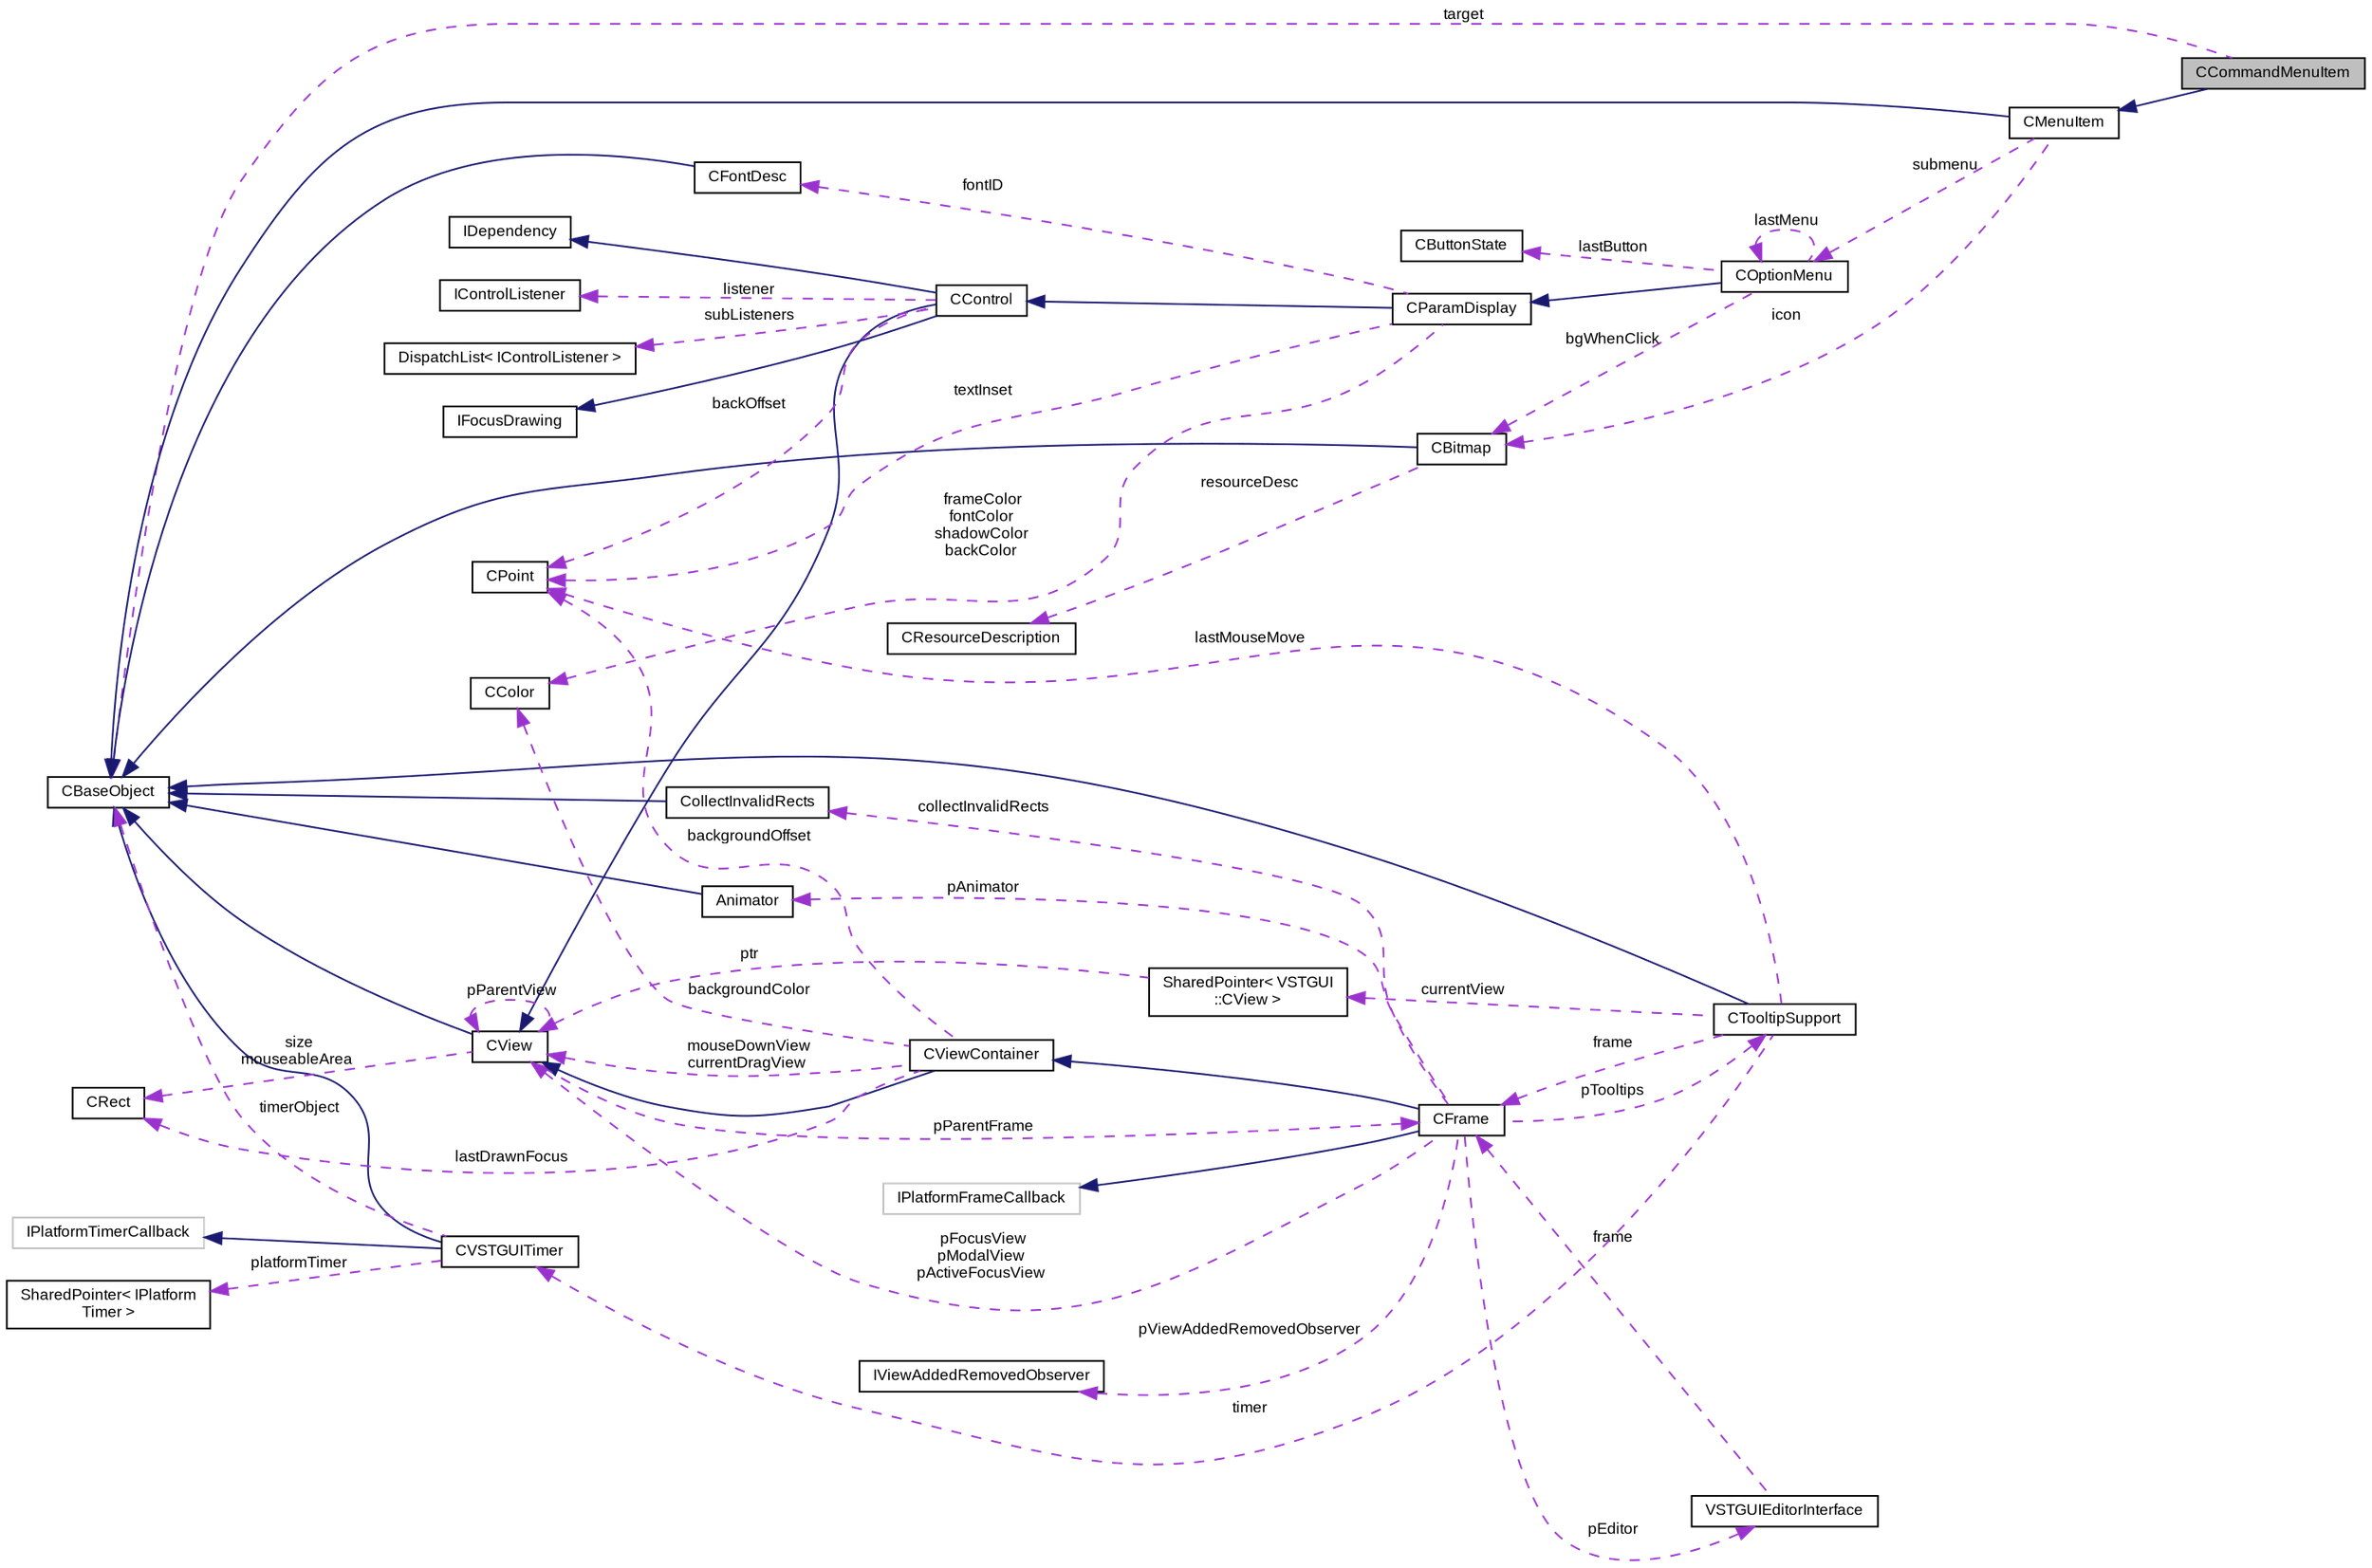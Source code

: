 digraph "CCommandMenuItem"
{
  bgcolor="transparent";
  edge [fontname="Arial",fontsize="9",labelfontname="Arial",labelfontsize="9"];
  node [fontname="Arial",fontsize="9",shape=record];
  rankdir="LR";
  Node1 [label="CCommandMenuItem",height=0.2,width=0.4,color="black", fillcolor="grey75", style="filled" fontcolor="black"];
  Node2 -> Node1 [dir="back",color="midnightblue",fontsize="9",style="solid",fontname="Arial"];
  Node2 [label="CMenuItem",height=0.2,width=0.4,color="black",URL="$class_v_s_t_g_u_i_1_1_c_menu_item.html",tooltip="a menu item "];
  Node3 -> Node2 [dir="back",color="midnightblue",fontsize="9",style="solid",fontname="Arial"];
  Node3 [label="CBaseObject",height=0.2,width=0.4,color="black",URL="$class_v_s_t_g_u_i_1_1_c_base_object.html",tooltip="Base Object with reference counter. "];
  Node4 -> Node2 [dir="back",color="darkorchid3",fontsize="9",style="dashed",label=" icon" ,fontname="Arial"];
  Node4 [label="CBitmap",height=0.2,width=0.4,color="black",URL="$class_v_s_t_g_u_i_1_1_c_bitmap.html",tooltip="Encapsulates various platform depended kinds of bitmaps. "];
  Node3 -> Node4 [dir="back",color="midnightblue",fontsize="9",style="solid",fontname="Arial"];
  Node5 -> Node4 [dir="back",color="darkorchid3",fontsize="9",style="dashed",label=" resourceDesc" ,fontname="Arial"];
  Node5 [label="CResourceDescription",height=0.2,width=0.4,color="black",URL="$class_v_s_t_g_u_i_1_1_c_resource_description.html",tooltip="Describes a resource by name or by ID. "];
  Node6 -> Node2 [dir="back",color="darkorchid3",fontsize="9",style="dashed",label=" submenu" ,fontname="Arial"];
  Node6 [label="COptionMenu",height=0.2,width=0.4,color="black",URL="$class_v_s_t_g_u_i_1_1_c_option_menu.html",tooltip="a popup menu control "];
  Node7 -> Node6 [dir="back",color="midnightblue",fontsize="9",style="solid",fontname="Arial"];
  Node7 [label="CParamDisplay",height=0.2,width=0.4,color="black",URL="$class_v_s_t_g_u_i_1_1_c_param_display.html",tooltip="a parameter display "];
  Node8 -> Node7 [dir="back",color="midnightblue",fontsize="9",style="solid",fontname="Arial"];
  Node8 [label="CControl",height=0.2,width=0.4,color="black",URL="$class_v_s_t_g_u_i_1_1_c_control.html",tooltip="base class of all VSTGUI controls "];
  Node9 -> Node8 [dir="back",color="midnightblue",fontsize="9",style="solid",fontname="Arial"];
  Node9 [label="CView",height=0.2,width=0.4,color="black",URL="$class_v_s_t_g_u_i_1_1_c_view.html",tooltip="Base Class of all view objects. "];
  Node3 -> Node9 [dir="back",color="midnightblue",fontsize="9",style="solid",fontname="Arial"];
  Node10 -> Node9 [dir="back",color="darkorchid3",fontsize="9",style="dashed",label=" pParentFrame" ,fontname="Arial"];
  Node10 [label="CFrame",height=0.2,width=0.4,color="black",URL="$class_v_s_t_g_u_i_1_1_c_frame.html",tooltip="The CFrame is the parent container of all views. "];
  Node11 -> Node10 [dir="back",color="midnightblue",fontsize="9",style="solid",fontname="Arial"];
  Node11 [label="CViewContainer",height=0.2,width=0.4,color="black",URL="$class_v_s_t_g_u_i_1_1_c_view_container.html",tooltip="Container Class of CView objects. "];
  Node9 -> Node11 [dir="back",color="midnightblue",fontsize="9",style="solid",fontname="Arial"];
  Node9 -> Node11 [dir="back",color="darkorchid3",fontsize="9",style="dashed",label=" mouseDownView\ncurrentDragView" ,fontname="Arial"];
  Node12 -> Node11 [dir="back",color="darkorchid3",fontsize="9",style="dashed",label=" backgroundOffset" ,fontname="Arial"];
  Node12 [label="CPoint",height=0.2,width=0.4,color="black",URL="$struct_v_s_t_g_u_i_1_1_c_point.html",tooltip="Point structure. "];
  Node13 -> Node11 [dir="back",color="darkorchid3",fontsize="9",style="dashed",label=" backgroundColor" ,fontname="Arial"];
  Node13 [label="CColor",height=0.2,width=0.4,color="black",URL="$struct_v_s_t_g_u_i_1_1_c_color.html",tooltip="RGBA Color structure. "];
  Node14 -> Node11 [dir="back",color="darkorchid3",fontsize="9",style="dashed",label=" lastDrawnFocus" ,fontname="Arial"];
  Node14 [label="CRect",height=0.2,width=0.4,color="black",URL="$struct_v_s_t_g_u_i_1_1_c_rect.html",tooltip="Rect structure. "];
  Node15 -> Node10 [dir="back",color="midnightblue",fontsize="9",style="solid",fontname="Arial"];
  Node15 [label="IPlatformFrameCallback",height=0.2,width=0.4,color="grey75"];
  Node16 -> Node10 [dir="back",color="darkorchid3",fontsize="9",style="dashed",label=" pViewAddedRemovedObserver" ,fontname="Arial"];
  Node16 [label="IViewAddedRemovedObserver",height=0.2,width=0.4,color="black",URL="$class_v_s_t_g_u_i_1_1_i_view_added_removed_observer.html",tooltip="view added removed observer interface for CFrame "];
  Node9 -> Node10 [dir="back",color="darkorchid3",fontsize="9",style="dashed",label=" pFocusView\npModalView\npActiveFocusView" ,fontname="Arial"];
  Node17 -> Node10 [dir="back",color="darkorchid3",fontsize="9",style="dashed",label=" collectInvalidRects" ,fontname="Arial"];
  Node17 [label="CollectInvalidRects",height=0.2,width=0.4,color="black",URL="$struct_v_s_t_g_u_i_1_1_c_frame_1_1_collect_invalid_rects.html"];
  Node3 -> Node17 [dir="back",color="midnightblue",fontsize="9",style="solid",fontname="Arial"];
  Node18 -> Node10 [dir="back",color="darkorchid3",fontsize="9",style="dashed",label=" pAnimator" ,fontname="Arial"];
  Node18 [label="Animator",height=0.2,width=0.4,color="black",URL="$class_v_s_t_g_u_i_1_1_animation_1_1_animator.html",tooltip="Animation runner. "];
  Node3 -> Node18 [dir="back",color="midnightblue",fontsize="9",style="solid",fontname="Arial"];
  Node19 -> Node10 [dir="back",color="darkorchid3",fontsize="9",style="dashed",label=" pTooltips" ,fontname="Arial"];
  Node19 [label="CTooltipSupport",height=0.2,width=0.4,color="black",URL="$class_v_s_t_g_u_i_1_1_c_tooltip_support.html",tooltip="Generic Tooltip Support class. "];
  Node3 -> Node19 [dir="back",color="midnightblue",fontsize="9",style="solid",fontname="Arial"];
  Node10 -> Node19 [dir="back",color="darkorchid3",fontsize="9",style="dashed",label=" frame" ,fontname="Arial"];
  Node12 -> Node19 [dir="back",color="darkorchid3",fontsize="9",style="dashed",label=" lastMouseMove" ,fontname="Arial"];
  Node20 -> Node19 [dir="back",color="darkorchid3",fontsize="9",style="dashed",label=" timer" ,fontname="Arial"];
  Node20 [label="CVSTGUITimer",height=0.2,width=0.4,color="black",URL="$class_v_s_t_g_u_i_1_1_c_v_s_t_g_u_i_timer.html",tooltip="A timer class, which posts timer messages to CBaseObjects or calls a lambda function (c++11 only)..."];
  Node3 -> Node20 [dir="back",color="midnightblue",fontsize="9",style="solid",fontname="Arial"];
  Node21 -> Node20 [dir="back",color="midnightblue",fontsize="9",style="solid",fontname="Arial"];
  Node21 [label="IPlatformTimerCallback",height=0.2,width=0.4,color="grey75"];
  Node3 -> Node20 [dir="back",color="darkorchid3",fontsize="9",style="dashed",label=" timerObject" ,fontname="Arial"];
  Node22 -> Node20 [dir="back",color="darkorchid3",fontsize="9",style="dashed",label=" platformTimer" ,fontname="Arial"];
  Node22 [label="SharedPointer\< IPlatform\lTimer \>",height=0.2,width=0.4,color="black",URL="$class_v_s_t_g_u_i_1_1_shared_pointer.html"];
  Node23 -> Node19 [dir="back",color="darkorchid3",fontsize="9",style="dashed",label=" currentView" ,fontname="Arial"];
  Node23 [label="SharedPointer\< VSTGUI\l::CView \>",height=0.2,width=0.4,color="black",URL="$class_v_s_t_g_u_i_1_1_shared_pointer.html"];
  Node9 -> Node23 [dir="back",color="darkorchid3",fontsize="9",style="dashed",label=" ptr" ,fontname="Arial"];
  Node24 -> Node10 [dir="back",color="darkorchid3",fontsize="9",style="dashed",label=" pEditor" ,fontname="Arial"];
  Node24 [label="VSTGUIEditorInterface",height=0.2,width=0.4,color="black",URL="$class_v_s_t_g_u_i_1_1_v_s_t_g_u_i_editor_interface.html"];
  Node10 -> Node24 [dir="back",color="darkorchid3",fontsize="9",style="dashed",label=" frame" ,fontname="Arial"];
  Node9 -> Node9 [dir="back",color="darkorchid3",fontsize="9",style="dashed",label=" pParentView" ,fontname="Arial"];
  Node14 -> Node9 [dir="back",color="darkorchid3",fontsize="9",style="dashed",label=" size\nmouseableArea" ,fontname="Arial"];
  Node25 -> Node8 [dir="back",color="midnightblue",fontsize="9",style="solid",fontname="Arial"];
  Node25 [label="IFocusDrawing",height=0.2,width=0.4,color="black",URL="$class_v_s_t_g_u_i_1_1_i_focus_drawing.html",tooltip="Custom focus drawing interface. "];
  Node26 -> Node8 [dir="back",color="midnightblue",fontsize="9",style="solid",fontname="Arial"];
  Node26 [label="IDependency",height=0.2,width=0.4,color="black",URL="$class_v_s_t_g_u_i_1_1_i_dependency.html",tooltip="simple dependency between objects. "];
  Node27 -> Node8 [dir="back",color="darkorchid3",fontsize="9",style="dashed",label=" listener" ,fontname="Arial"];
  Node27 [label="IControlListener",height=0.2,width=0.4,color="black",URL="$class_v_s_t_g_u_i_1_1_i_control_listener.html"];
  Node28 -> Node8 [dir="back",color="darkorchid3",fontsize="9",style="dashed",label=" subListeners" ,fontname="Arial"];
  Node28 [label="DispatchList\< IControlListener \>",height=0.2,width=0.4,color="black",URL="$class_v_s_t_g_u_i_1_1_dispatch_list.html"];
  Node12 -> Node8 [dir="back",color="darkorchid3",fontsize="9",style="dashed",label=" backOffset" ,fontname="Arial"];
  Node29 -> Node7 [dir="back",color="darkorchid3",fontsize="9",style="dashed",label=" fontID" ,fontname="Arial"];
  Node29 [label="CFontDesc",height=0.2,width=0.4,color="black",URL="$class_v_s_t_g_u_i_1_1_c_font_desc.html",tooltip="font class "];
  Node3 -> Node29 [dir="back",color="midnightblue",fontsize="9",style="solid",fontname="Arial"];
  Node12 -> Node7 [dir="back",color="darkorchid3",fontsize="9",style="dashed",label=" textInset" ,fontname="Arial"];
  Node13 -> Node7 [dir="back",color="darkorchid3",fontsize="9",style="dashed",label=" frameColor\nfontColor\nshadowColor\nbackColor" ,fontname="Arial"];
  Node30 -> Node6 [dir="back",color="darkorchid3",fontsize="9",style="dashed",label=" lastButton" ,fontname="Arial"];
  Node30 [label="CButtonState",height=0.2,width=0.4,color="black",URL="$struct_v_s_t_g_u_i_1_1_c_button_state.html",tooltip="Button and Modifier state. "];
  Node6 -> Node6 [dir="back",color="darkorchid3",fontsize="9",style="dashed",label=" lastMenu" ,fontname="Arial"];
  Node4 -> Node6 [dir="back",color="darkorchid3",fontsize="9",style="dashed",label=" bgWhenClick" ,fontname="Arial"];
  Node3 -> Node1 [dir="back",color="darkorchid3",fontsize="9",style="dashed",label=" target" ,fontname="Arial"];
}
